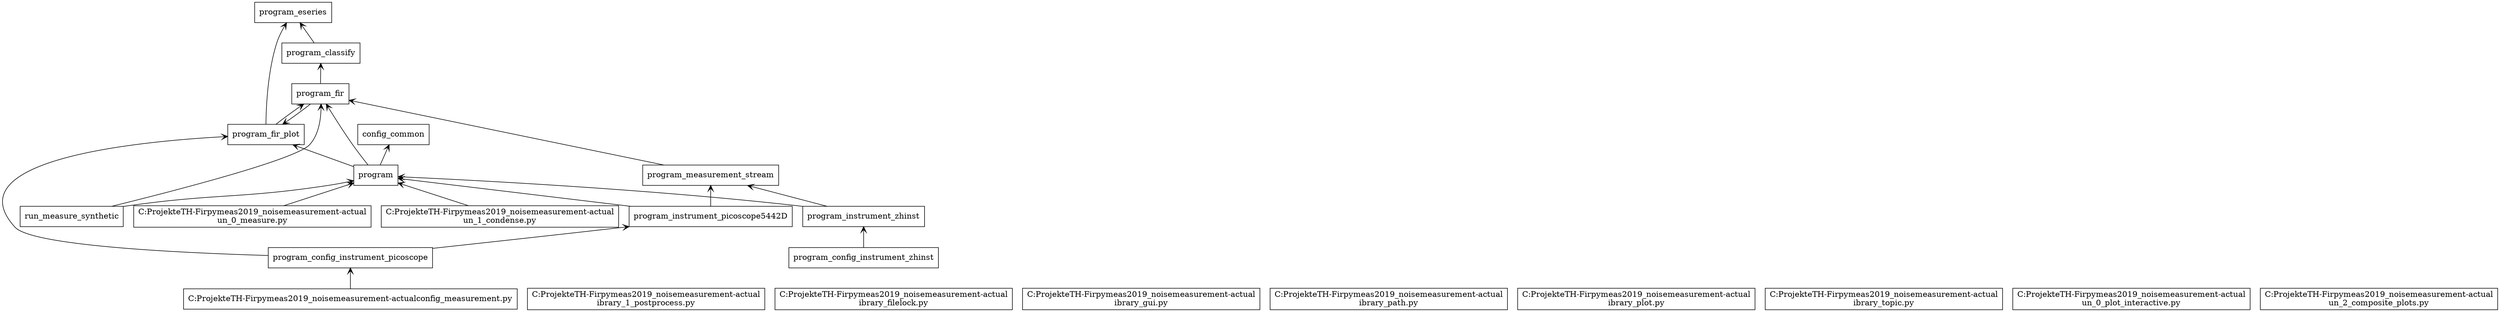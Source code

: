 digraph "packages_pymeas2019_noise" {
charset="utf-8"
rankdir=BT
"0" [label="C:\Projekte\ETH-Fir\pymeas2019_noise\measurement-actual\config_measurement.py", shape="box"];
"1" [label="C:\Projekte\ETH-Fir\pymeas2019_noise\measurement-actual\library_1_postprocess.py", shape="box"];
"2" [label="C:\Projekte\ETH-Fir\pymeas2019_noise\measurement-actual\library_filelock.py", shape="box"];
"3" [label="C:\Projekte\ETH-Fir\pymeas2019_noise\measurement-actual\library_gui.py", shape="box"];
"4" [label="C:\Projekte\ETH-Fir\pymeas2019_noise\measurement-actual\library_path.py", shape="box"];
"5" [label="C:\Projekte\ETH-Fir\pymeas2019_noise\measurement-actual\library_plot.py", shape="box"];
"6" [label="C:\Projekte\ETH-Fir\pymeas2019_noise\measurement-actual\library_topic.py", shape="box"];
"7" [label="C:\Projekte\ETH-Fir\pymeas2019_noise\measurement-actual\run_0_measure.py", shape="box"];
"8" [label="C:\Projekte\ETH-Fir\pymeas2019_noise\measurement-actual\run_0_plot_interactive.py", shape="box"];
"9" [label="C:\Projekte\ETH-Fir\pymeas2019_noise\measurement-actual\run_1_condense.py", shape="box"];
"10" [label="C:\Projekte\ETH-Fir\pymeas2019_noise\measurement-actual\run_2_composite_plots.py", shape="box"];
"11" [label="config_common", shape="box"];
"12" [label="program", shape="box"];
"13" [label="program_classify", shape="box"];
"14" [label="program_config_instrument_picoscope", shape="box"];
"15" [label="program_config_instrument_zhinst", shape="box"];
"16" [label="program_eseries", shape="box"];
"17" [label="program_fir", shape="box"];
"18" [label="program_fir_plot", shape="box"];
"19" [label="program_instrument_picoscope5442D", shape="box"];
"20" [label="program_instrument_zhinst", shape="box"];
"21" [label="program_measurement_stream", shape="box"];
"22" [label="run_measure_synthetic", shape="box"];
"0" -> "14" [arrowhead="open", arrowtail="none"];
"7" -> "12" [arrowhead="open", arrowtail="none"];
"9" -> "12" [arrowhead="open", arrowtail="none"];
"12" -> "11" [arrowhead="open", arrowtail="none"];
"12" -> "17" [arrowhead="open", arrowtail="none"];
"12" -> "18" [arrowhead="open", arrowtail="none"];
"13" -> "16" [arrowhead="open", arrowtail="none"];
"14" -> "18" [arrowhead="open", arrowtail="none"];
"14" -> "19" [arrowhead="open", arrowtail="none"];
"15" -> "20" [arrowhead="open", arrowtail="none"];
"17" -> "13" [arrowhead="open", arrowtail="none"];
"17" -> "18" [arrowhead="open", arrowtail="none"];
"18" -> "16" [arrowhead="open", arrowtail="none"];
"18" -> "17" [arrowhead="open", arrowtail="none"];
"19" -> "12" [arrowhead="open", arrowtail="none"];
"19" -> "21" [arrowhead="open", arrowtail="none"];
"20" -> "12" [arrowhead="open", arrowtail="none"];
"20" -> "21" [arrowhead="open", arrowtail="none"];
"21" -> "17" [arrowhead="open", arrowtail="none"];
"22" -> "12" [arrowhead="open", arrowtail="none"];
"22" -> "17" [arrowhead="open", arrowtail="none"];
}
